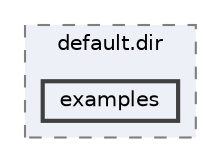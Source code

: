 digraph "build/CMakeFiles/default.dir/examples"
{
 // LATEX_PDF_SIZE
  bgcolor="transparent";
  edge [fontname=Helvetica,fontsize=10,labelfontname=Helvetica,labelfontsize=10];
  node [fontname=Helvetica,fontsize=10,shape=box,height=0.2,width=0.4];
  compound=true
  subgraph clusterdir_897018310e23f56aea26e14bcef4ad95 {
    graph [ bgcolor="#edf0f7", pencolor="grey50", label="default.dir", fontname=Helvetica,fontsize=10 style="filled,dashed", URL="dir_897018310e23f56aea26e14bcef4ad95.html",tooltip=""]
  dir_fecf809107b8b8b9c8c1d18ddd830a05 [label="examples", fillcolor="#edf0f7", color="grey25", style="filled,bold", URL="dir_fecf809107b8b8b9c8c1d18ddd830a05.html",tooltip=""];
  }
}

